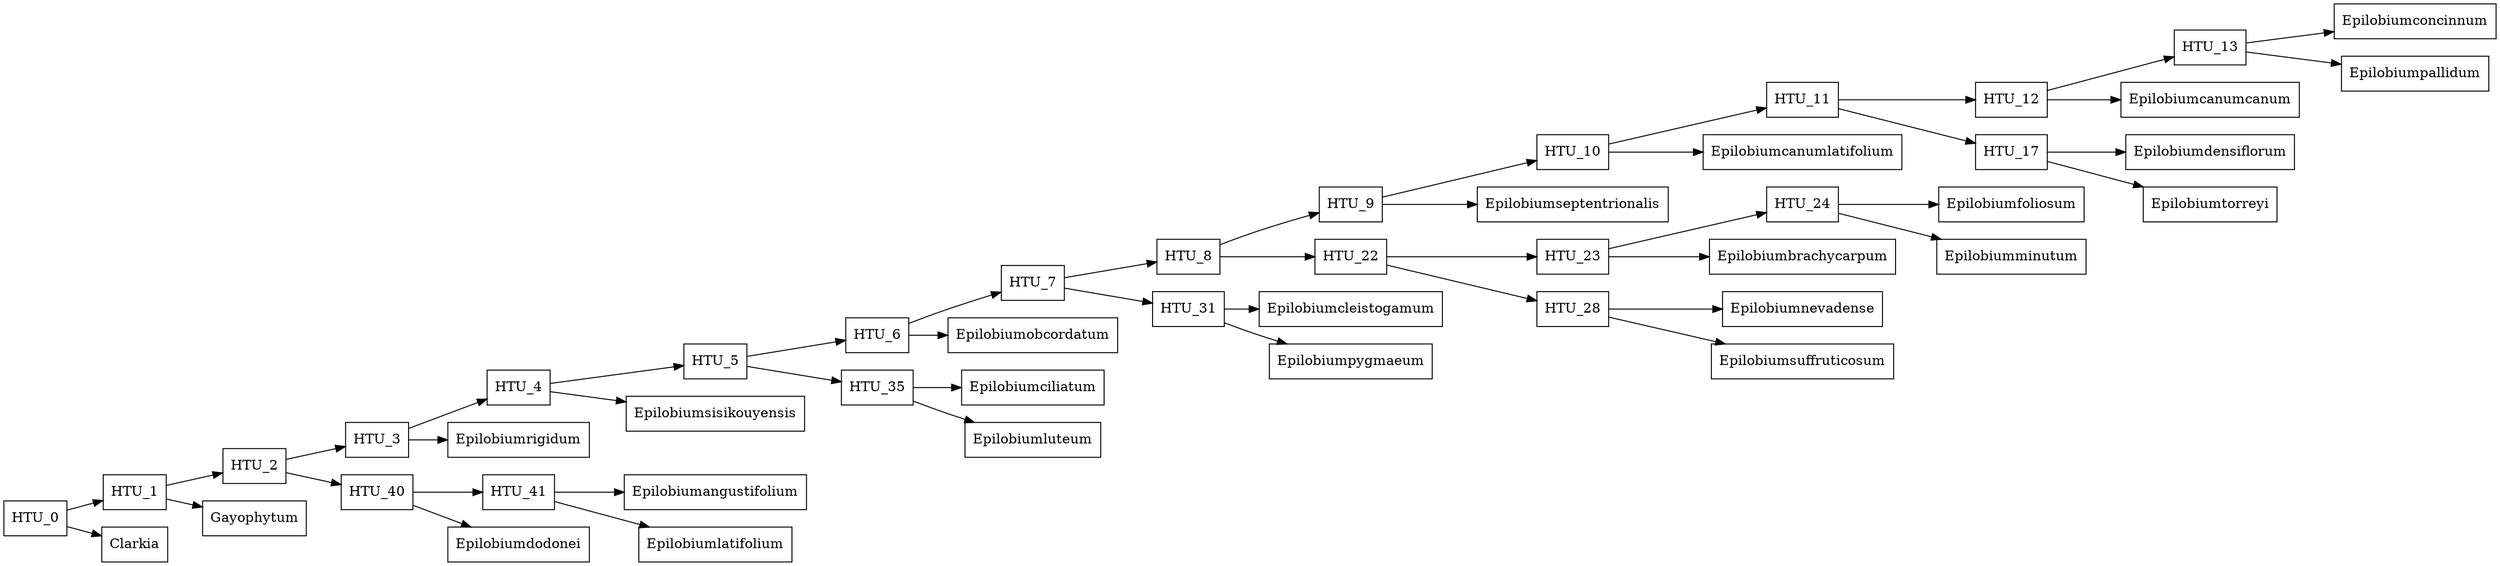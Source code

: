 digraph G { 
	rankdir = LR;
	node [shape = rect];
	HTU_0 -> HTU_1;
	HTU_0 -> Clarkia;
	HTU_1 -> HTU_2;
	HTU_1 -> Gayophytum;
	HTU_2 -> HTU_3;
	HTU_2 -> HTU_40;
	HTU_3 -> HTU_4;
	HTU_3 -> Epilobiumrigidum;
	HTU_4 -> HTU_5;
	HTU_4 -> Epilobiumsisikouyensis;
	HTU_5 -> HTU_6;
	HTU_5 -> HTU_35;
	HTU_6 -> HTU_7;
	HTU_6 -> Epilobiumobcordatum;
	HTU_7 -> HTU_8;
	HTU_7 -> HTU_31;
	HTU_8 -> HTU_9;
	HTU_8 -> HTU_22;
	HTU_9 -> HTU_10;
	HTU_9 -> Epilobiumseptentrionalis;
	HTU_10 -> HTU_11;
	HTU_10 -> Epilobiumcanumlatifolium;
	HTU_11 -> HTU_12;
	HTU_11 -> HTU_17;
	HTU_12 -> HTU_13;
	HTU_12 -> Epilobiumcanumcanum;
	HTU_13 -> Epilobiumconcinnum;
	HTU_13 -> Epilobiumpallidum;
	HTU_17 -> Epilobiumdensiflorum;
	HTU_17 -> Epilobiumtorreyi;
	HTU_22 -> HTU_23;
	HTU_22 -> HTU_28;
	HTU_23 -> HTU_24;
	HTU_23 -> Epilobiumbrachycarpum;
	HTU_24 -> Epilobiumfoliosum;
	HTU_24 -> Epilobiumminutum;
	HTU_28 -> Epilobiumnevadense;
	HTU_28 -> Epilobiumsuffruticosum;
	HTU_31 -> Epilobiumcleistogamum;
	HTU_31 -> Epilobiumpygmaeum;
	HTU_35 -> Epilobiumciliatum;
	HTU_35 -> Epilobiumluteum;
	HTU_40 -> HTU_41;
	HTU_40 -> Epilobiumdodonei;
	HTU_41 -> Epilobiumangustifolium;
	HTU_41 -> Epilobiumlatifolium;
}
